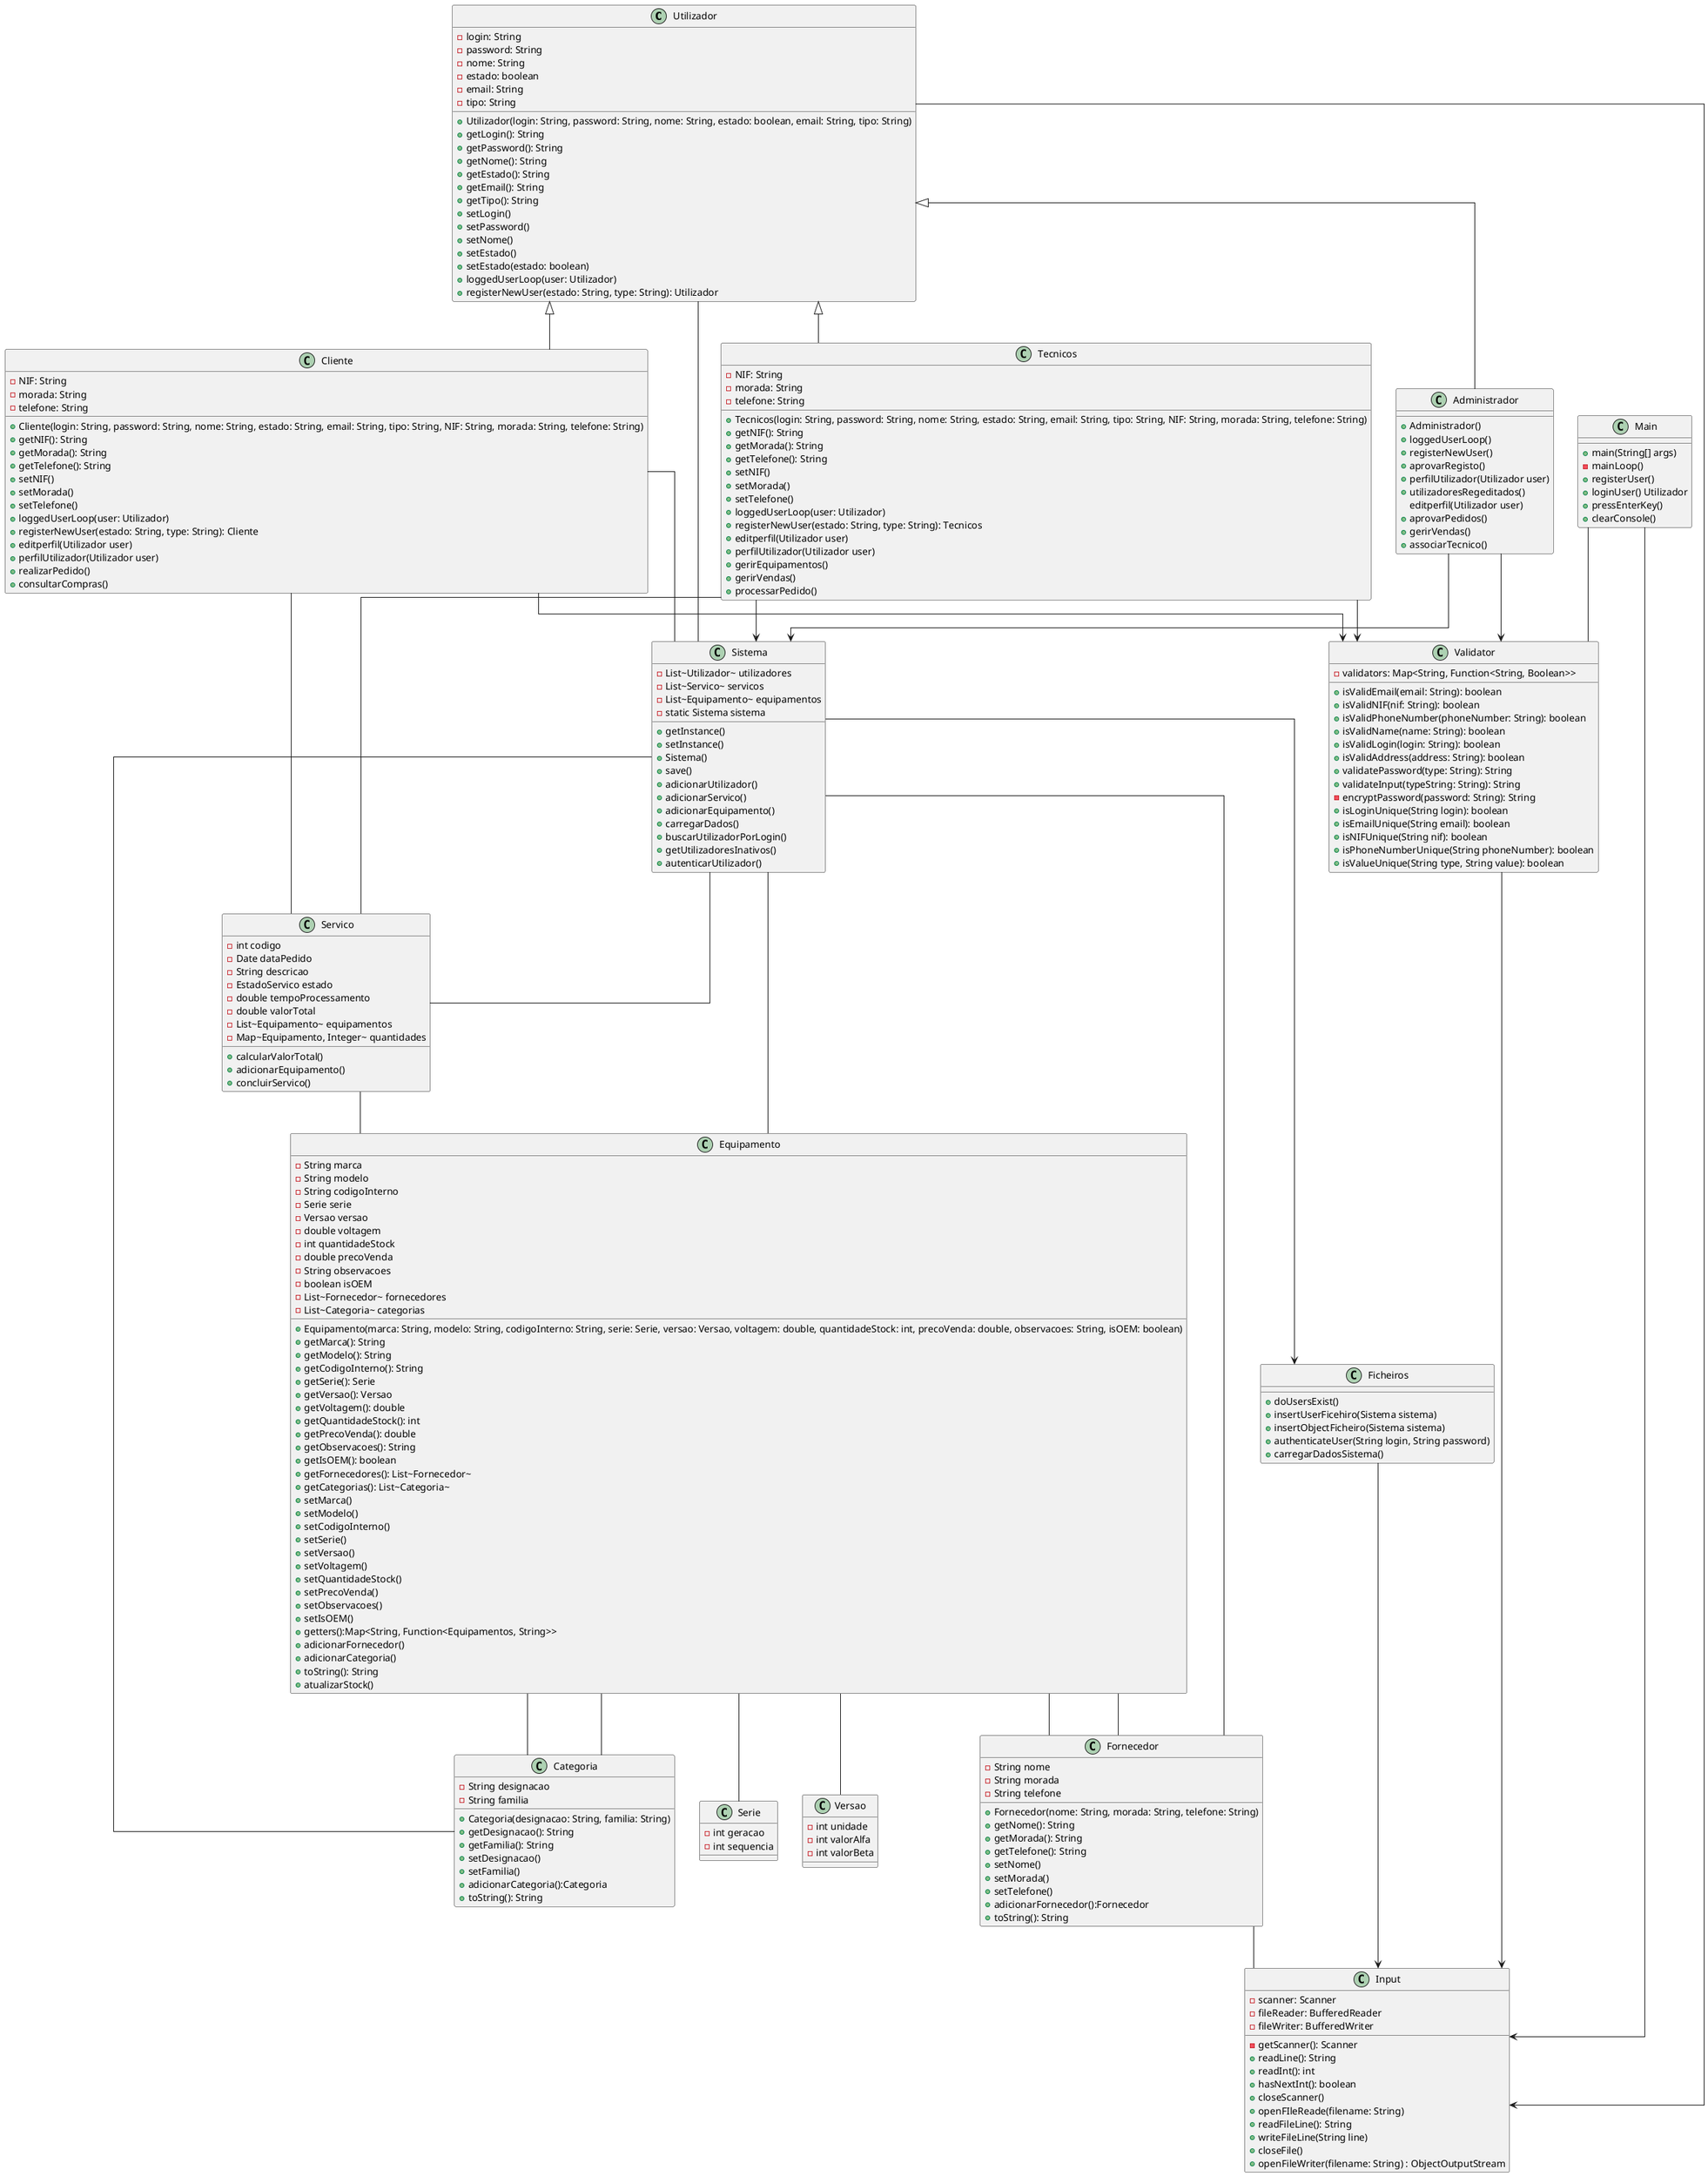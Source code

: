 @startuml diagrama
skinparam Linetype ortho
class Utilizador {
  - login: String
  - password: String
  - nome: String
  - estado: boolean
  - email: String
  - tipo: String
  + Utilizador(login: String, password: String, nome: String, estado: boolean, email: String, tipo: String)
  + getLogin(): String
  + getPassword(): String
  + getNome(): String
  + getEstado(): String
  + getEmail(): String
  + getTipo(): String
  + setLogin()
  + setPassword()
  + setNome()
  + setEstado()
  + setEstado(estado: boolean)
  + loggedUserLoop(user: Utilizador)
  + registerNewUser(estado: String, type: String): Utilizador
}

class Cliente extends Utilizador {
  - NIF: String
  - morada: String
  - telefone: String
  + Cliente(login: String, password: String, nome: String, estado: String, email: String, tipo: String, NIF: String, morada: String, telefone: String)
  + getNIF(): String
  + getMorada(): String
  + getTelefone(): String
  + setNIF()
  + setMorada()
  + setTelefone()
  + loggedUserLoop(user: Utilizador)
  + registerNewUser(estado: String, type: String): Cliente
  + editperfil(Utilizador user)
  + perfilUtilizador(Utilizador user)
  + realizarPedido()
  + consultarCompras()
}

class Tecnicos extends Utilizador {
  - NIF: String
  - morada: String
  - telefone: String
  + Tecnicos(login: String, password: String, nome: String, estado: String, email: String, tipo: String, NIF: String, morada: String, telefone: String)
  + getNIF(): String
  + getMorada(): String
  + getTelefone(): String
  + setNIF()
  + setMorada()
  + setTelefone()
  + loggedUserLoop(user: Utilizador)
  + registerNewUser(estado: String, type: String): Tecnicos
  + editperfil(Utilizador user)
  + perfilUtilizador(Utilizador user)
  + gerirEquipamentos()
  + gerirVendas()
  + processarPedido()
}

class Administrador extends Utilizador {
    +Administrador()
    +loggedUserLoop()
    +registerNewUser()
    +aprovarRegisto()
    +perfilUtilizador(Utilizador user)
    +utilizadoresRegeditados()
    editperfil(Utilizador user)
    +aprovarPedidos()
    +gerirVendas()
    +associarTecnico()
}

class Main {
        +main(String[] args)
        -mainLoop()
        +registerUser()
        +loginUser() Utilizador
        +pressEnterKey()
        +clearConsole()
    }

class Validator {
  - validators: Map<String, Function<String, Boolean>>
  + isValidEmail(email: String): boolean
  + isValidNIF(nif: String): boolean
  + isValidPhoneNumber(phoneNumber: String): boolean
  + isValidName(name: String): boolean
  + isValidLogin(login: String): boolean
  + isValidAddress(address: String): boolean
  + validatePassword(type: String): String
  + validateInput(typeString: String): String
  - encryptPassword(password: String): String
  + isLoginUnique(String login): boolean
  + isEmailUnique(String email): boolean
  + isNIFUnique(String nif): boolean
  + isPhoneNumberUnique(String phoneNumber): boolean
  + isValueUnique(String type, String value): boolean
}

class Ficheiros {
  + doUsersExist()
  + insertUserFicehiro(Sistema sistema)
  + insertObjectFicheiro(Sistema sistema)
  + authenticateUser(String login, String password)
  + carregarDadosSistema()
}

class Input {
  - scanner: Scanner
  - fileReader: BufferedReader
  -fileWriter: BufferedWriter
  - getScanner(): Scanner
  + readLine(): String
  + readInt(): int
  + hasNextInt(): boolean
  + closeScanner()
  + openFIleReade(filename: String)
  + readFileLine(): String
  + writeFileLine(String line)
  + closeFile()
  + openFileWriter(filename: String) : ObjectOutputStream
}

class Sistema {
  -List~Utilizador~ utilizadores
  -List~Servico~ servicos
  -List~Equipamento~ equipamentos
  - static Sistema sistema
  +getInstance()
  +setInstance()
  +Sistema()
  +save()
  +adicionarUtilizador()
  +adicionarServico()
  +adicionarEquipamento()
  +carregarDados()
  +buscarUtilizadorPorLogin()
  +getUtilizadoresInativos()
  +autenticarUtilizador()
}
class Servico {
        -int codigo
        -Date dataPedido
        -String descricao
        -EstadoServico estado
        -double tempoProcessamento
        -double valorTotal
        -List~Equipamento~ equipamentos
        -Map~Equipamento, Integer~ quantidades
        +calcularValorTotal()
        +adicionarEquipamento()
        +concluirServico()
}

class Equipamento {
    -String marca
    -String modelo
    -String codigoInterno
    -Serie serie
    -Versao versao
    -double voltagem
    -int quantidadeStock
    -double precoVenda
    -String observacoes
    -boolean isOEM
    -List~Fornecedor~ fornecedores
    -List~Categoria~ categorias
    +Equipamento(marca: String, modelo: String, codigoInterno: String, serie: Serie, versao: Versao, voltagem: double, quantidadeStock: int, precoVenda: double, observacoes: String, isOEM: boolean)
    +getMarca(): String
    +getModelo(): String
    +getCodigoInterno(): String
    +getSerie(): Serie
    +getVersao(): Versao
    +getVoltagem(): double
    +getQuantidadeStock(): int
    +getPrecoVenda(): double
    +getObservacoes(): String
    +getIsOEM(): boolean
    +getFornecedores(): List~Fornecedor~
    +getCategorias(): List~Categoria~
    +setMarca()
    +setModelo()
    +setCodigoInterno()
    +setSerie()
    +setVersao()
    +setVoltagem()
    +setQuantidadeStock()
    +setPrecoVenda()
    +setObservacoes()
    +setIsOEM()
    +getters():Map<String, Function<Equipamentos, String>>
    +adicionarFornecedor()
    +adicionarCategoria()
    +toString(): String
    +atualizarStock()
}

class Fornecedor {
    -String nome
    -String morada
    -String telefone
    +Fornecedor(nome: String, morada: String, telefone: String)
    +getNome(): String
    +getMorada(): String
    +getTelefone(): String
    +setNome()
    +setMorada()
    +setTelefone()
    +adicionarFornecedor():Fornecedor
    +toString(): String
}

class Categoria {
    -String designacao
    -String familia
    +Categoria(designacao: String, familia: String)
    +getDesignacao(): String
    +getFamilia(): String
    +setDesignacao()
    +setFamilia()
    +adicionarCategoria():Categoria
    +toString(): String
}

class Serie {
    -int geracao
    -int sequencia
}

class Versao {
    -int unidade
    -int valorAlfa
    -int valorBeta
}

Sistema -- Utilizador
Sistema -- Servico
Sistema -- Equipamento
Sistema --> Ficheiros
Main --> Input
Main -- Validator
Tecnicos --> Validator
Tecnicos -- Servico
Tecnicos --> Sistema
Cliente --> Validator
Cliente -- Servico
Cliente -- Sistema
Administrador --> Validator
Administrador --> Sistema
Validator --> Input
Ficheiros --> Input
Utilizador --> Input
Equipamento -- Fornecedor
Equipamento -- Categoria
Equipamento -- Serie
Equipamento -- Versao
Servico -- Equipamento
Categoria -- Equipamento
Categoria -- Sistema
Fornecedor -- Equipamento
Fornecedor -- Input
Fornecedor -- Sistema

